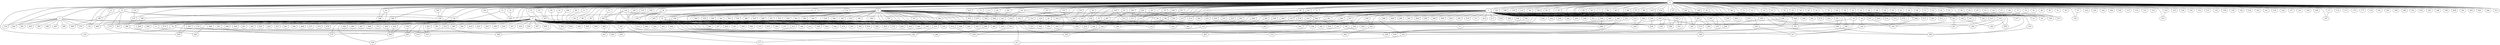 
graph graphname {
    0 -- 1
0 -- 2
0 -- 3
0 -- 4
0 -- 5
0 -- 6
0 -- 7
0 -- 8
0 -- 9
0 -- 10
0 -- 11
0 -- 12
0 -- 13
0 -- 14
0 -- 15
0 -- 16
0 -- 17
0 -- 18
0 -- 19
0 -- 20
0 -- 21
0 -- 22
0 -- 23
0 -- 24
0 -- 25
0 -- 26
0 -- 27
0 -- 28
0 -- 29
0 -- 30
0 -- 31
0 -- 32
0 -- 33
0 -- 34
0 -- 35
0 -- 36
0 -- 37
0 -- 38
0 -- 39
0 -- 40
0 -- 41
0 -- 42
0 -- 43
0 -- 44
0 -- 45
0 -- 46
0 -- 47
0 -- 48
0 -- 49
0 -- 50
0 -- 51
0 -- 52
0 -- 53
0 -- 54
0 -- 55
0 -- 56
0 -- 57
0 -- 58
0 -- 59
0 -- 60
0 -- 61
0 -- 62
0 -- 63
0 -- 64
0 -- 65
0 -- 66
0 -- 67
0 -- 68
0 -- 69
0 -- 70
0 -- 71
0 -- 72
0 -- 73
0 -- 74
0 -- 75
0 -- 76
0 -- 77
0 -- 78
0 -- 79
0 -- 80
0 -- 81
0 -- 82
0 -- 83
0 -- 84
0 -- 85
0 -- 86
0 -- 87
0 -- 88
0 -- 89
0 -- 90
0 -- 91
0 -- 92
0 -- 93
0 -- 94
0 -- 95
0 -- 96
0 -- 97
0 -- 98
0 -- 99
0 -- 100
0 -- 101
0 -- 102
0 -- 103
0 -- 104
0 -- 105
0 -- 106
0 -- 107
0 -- 108
0 -- 109
0 -- 110
0 -- 111
0 -- 112
0 -- 113
0 -- 114
0 -- 115
0 -- 116
0 -- 117
0 -- 118
0 -- 119
0 -- 120
0 -- 121
0 -- 122
0 -- 123
0 -- 124
0 -- 125
0 -- 126
0 -- 127
0 -- 128
0 -- 129
0 -- 130
0 -- 131
0 -- 132
0 -- 133
0 -- 134
0 -- 135
0 -- 136
0 -- 137
0 -- 138
0 -- 139
0 -- 140
0 -- 141
0 -- 142
0 -- 143
0 -- 144
0 -- 145
0 -- 146
0 -- 147
0 -- 148
0 -- 149
0 -- 150
0 -- 151
0 -- 152
0 -- 153
0 -- 154
0 -- 155
0 -- 156
0 -- 157
0 -- 158
0 -- 159
0 -- 160
0 -- 161
0 -- 162
0 -- 163
0 -- 164
0 -- 165
0 -- 166
0 -- 167
0 -- 168
0 -- 169
0 -- 170
0 -- 171
0 -- 172
0 -- 173
0 -- 174
0 -- 175
0 -- 176
0 -- 177
0 -- 178
0 -- 179
0 -- 180
0 -- 181
0 -- 182
0 -- 183
0 -- 184
0 -- 185
0 -- 186
0 -- 187
0 -- 188
0 -- 189
0 -- 190
0 -- 191
0 -- 192
0 -- 193
0 -- 194
0 -- 195
0 -- 196
0 -- 197
0 -- 198
0 -- 199
0 -- 200
0 -- 201
0 -- 202
0 -- 203
0 -- 204
0 -- 205
0 -- 206
0 -- 207
0 -- 208
0 -- 209
0 -- 210
0 -- 211
0 -- 212
0 -- 213
0 -- 214
0 -- 313
0 -- 494
1 -- 215
1 -- 216
1 -- 217
1 -- 218
1 -- 219
1 -- 220
1 -- 221
1 -- 222
1 -- 223
1 -- 224
1 -- 225
1 -- 226
1 -- 227
1 -- 228
1 -- 229
1 -- 230
1 -- 231
1 -- 232
1 -- 233
1 -- 234
1 -- 235
1 -- 236
1 -- 237
1 -- 238
1 -- 239
1 -- 240
1 -- 241
1 -- 242
1 -- 243
1 -- 244
1 -- 245
1 -- 246
1 -- 247
1 -- 248
1 -- 249
1 -- 250
1 -- 251
1 -- 252
1 -- 253
1 -- 254
1 -- 255
1 -- 256
1 -- 257
1 -- 258
1 -- 259
1 -- 260
1 -- 261
1 -- 262
1 -- 263
1 -- 264
1 -- 265
1 -- 266
1 -- 267
1 -- 268
1 -- 269
1 -- 270
1 -- 271
1 -- 272
1 -- 273
1 -- 274
1 -- 275
1 -- 276
1 -- 277
1 -- 278
1 -- 279
1 -- 280
1 -- 281
1 -- 282
1 -- 283
1 -- 284
1 -- 285
1 -- 286
1 -- 287
1 -- 288
1 -- 289
1 -- 290
1 -- 291
1 -- 292
1 -- 293
1 -- 294
1 -- 295
1 -- 296
1 -- 297
1 -- 298
1 -- 299
1 -- 300
1 -- 301
1 -- 302
1 -- 303
1 -- 304
1 -- 305
1 -- 306
1 -- 307
1 -- 308
1 -- 309
1 -- 310
1 -- 311
1 -- 312
1 -- 313
1 -- 314
1 -- 315
1 -- 316
1 -- 317
1 -- 318
1 -- 358
1 -- 213
2 -- 319
2 -- 320
2 -- 321
2 -- 322
2 -- 323
2 -- 324
2 -- 325
2 -- 326
2 -- 327
2 -- 328
2 -- 329
2 -- 330
2 -- 331
2 -- 332
2 -- 333
2 -- 334
2 -- 335
2 -- 336
2 -- 337
2 -- 338
2 -- 339
2 -- 340
2 -- 341
2 -- 342
2 -- 343
2 -- 344
2 -- 345
2 -- 346
2 -- 347
2 -- 348
2 -- 349
2 -- 350
2 -- 351
2 -- 352
2 -- 353
2 -- 354
2 -- 355
2 -- 356
2 -- 357
2 -- 358
2 -- 359
2 -- 360
2 -- 361
2 -- 362
2 -- 363
2 -- 364
2 -- 365
2 -- 366
2 -- 367
2 -- 368
2 -- 369
2 -- 370
2 -- 371
2 -- 372
3 -- 373
3 -- 374
3 -- 375
3 -- 376
3 -- 377
3 -- 378
3 -- 379
3 -- 380
3 -- 381
3 -- 382
3 -- 383
3 -- 384
3 -- 385
3 -- 386
3 -- 387
3 -- 388
3 -- 389
3 -- 390
3 -- 391
3 -- 392
3 -- 393
3 -- 394
3 -- 395
3 -- 396
3 -- 397
3 -- 398
3 -- 399
3 -- 400
3 -- 401
3 -- 402
3 -- 403
3 -- 404
3 -- 405
3 -- 406
3 -- 407
3 -- 408
3 -- 409
3 -- 410
3 -- 411
3 -- 412
3 -- 413
3 -- 414
3 -- 415
3 -- 416
3 -- 417
3 -- 418
3 -- 419
3 -- 420
3 -- 421
3 -- 422
3 -- 423
3 -- 424
3 -- 425
3 -- 426
3 -- 427
3 -- 428
3 -- 429
3 -- 430
3 -- 431
3 -- 432
3 -- 433
3 -- 434
3 -- 435
3 -- 436
3 -- 437
3 -- 438
3 -- 439
3 -- 440
3 -- 441
3 -- 442
3 -- 443
3 -- 444
3 -- 445
3 -- 446
3 -- 447
3 -- 448
3 -- 449
3 -- 450
3 -- 451
3 -- 452
3 -- 453
3 -- 454
3 -- 455
3 -- 456
3 -- 457
3 -- 458
3 -- 459
3 -- 460
3 -- 461
3 -- 462
3 -- 463
3 -- 464
3 -- 465
3 -- 466
3 -- 467
3 -- 468
3 -- 469
3 -- 470
3 -- 471
3 -- 472
3 -- 473
3 -- 474
3 -- 475
3 -- 476
3 -- 477
3 -- 478
3 -- 479
3 -- 480
3 -- 481
3 -- 482
3 -- 483
3 -- 484
3 -- 485
3 -- 486
3 -- 487
3 -- 488
4 -- 489
4 -- 490
4 -- 491
4 -- 492
4 -- 493
4 -- 494
4 -- 495
4 -- 496
4 -- 497
4 -- 498
4 -- 499
4 -- 134
4 -- 379
5 -- 476
6 -- 419
7 -- 270
8 -- 450
10 -- 351
10 -- 417
11 -- 302
11 -- 239
13 -- 407
13 -- 148
13 -- 56
13 -- 373
13 -- 158
14 -- 117
16 -- 93
17 -- 357
21 -- 490
22 -- 94
22 -- 79
24 -- 149
24 -- 187
25 -- 254
26 -- 364
27 -- 189
28 -- 479
30 -- 207
31 -- 239
34 -- 440
34 -- 345
34 -- 393
34 -- 185
35 -- 152
37 -- 277
42 -- 388
42 -- 180
43 -- 397
44 -- 329
44 -- 429
44 -- 327
46 -- 260
46 -- 137
47 -- 65
49 -- 274
50 -- 74
50 -- 240
50 -- 266
50 -- 330
52 -- 126
56 -- 76
57 -- 162
57 -- 276
58 -- 167
62 -- 236
63 -- 219
63 -- 105
63 -- 99
65 -- 208
66 -- 460
69 -- 189
70 -- 413
71 -- 318
72 -- 110
73 -- 426
73 -- 360
74 -- 136
75 -- 165
76 -- 298
76 -- 124
80 -- 272
82 -- 110
83 -- 253
85 -- 380
86 -- 470
87 -- 399
87 -- 391
88 -- 427
89 -- 327
92 -- 237
94 -- 492
96 -- 308
97 -- 155
98 -- 307
99 -- 453
99 -- 319
99 -- 271
100 -- 158
101 -- 250
105 -- 182
107 -- 319
109 -- 484
109 -- 473
110 -- 458
111 -- 359
112 -- 391
113 -- 221
113 -- 331
113 -- 282
114 -- 306
116 -- 231
118 -- 358
120 -- 287
120 -- 215
120 -- 428
123 -- 141
126 -- 369
126 -- 323
127 -- 344
127 -- 315
128 -- 147
131 -- 210
136 -- 417
143 -- 152
143 -- 247
144 -- 474
144 -- 165
144 -- 477
144 -- 283
146 -- 458
147 -- 297
148 -- 489
148 -- 176
149 -- 324
150 -- 241
150 -- 275
152 -- 209
152 -- 230
153 -- 403
158 -- 216
159 -- 260
160 -- 458
160 -- 317
163 -- 316
165 -- 194
165 -- 385
165 -- 212
166 -- 403
169 -- 447
170 -- 246
170 -- 438
171 -- 197
174 -- 353
174 -- 286
179 -- 433
186 -- 402
188 -- 409
188 -- 466
195 -- 252
198 -- 246
202 -- 317
202 -- 255
202 -- 340
204 -- 348
207 -- 285
208 -- 252
208 -- 260
210 -- 386
214 -- 355
215 -- 289
216 -- 302
218 -- 486
218 -- 436
219 -- 336
219 -- 340
220 -- 303
222 -- 499
223 -- 267
223 -- 269
224 -- 417
227 -- 486
231 -- 297
233 -- 413
234 -- 273
234 -- 322
234 -- 256
235 -- 301
235 -- 286
237 -- 344
244 -- 454
245 -- 276
246 -- 454
249 -- 392
249 -- 298
250 -- 264
252 -- 411
257 -- 262
257 -- 445
258 -- 459
261 -- 481
262 -- 374
263 -- 316
264 -- 438
266 -- 342
266 -- 492
268 -- 434
273 -- 348
278 -- 324
281 -- 360
285 -- 398
287 -- 349
287 -- 396
288 -- 391
293 -- 440
294 -- 399
296 -- 333
302 -- 377
303 -- 463
306 -- 351
308 -- 344
309 -- 342
312 -- 459
316 -- 433
318 -- 492
321 -- 393
322 -- 483
324 -- 356
325 -- 429
326 -- 490
326 -- 335
327 -- 328
331 -- 414
331 -- 425
332 -- 375
332 -- 411
337 -- 399
339 -- 475
341 -- 395
350 -- 447
361 -- 476
363 -- 410
370 -- 474
376 -- 406
383 -- 409
386 -- 465
387 -- 420
406 -- 418
413 -- 464
414 -- 429
415 -- 419
415 -- 480
421 -- 433
424 -- 484
441 -- 475
462 -- 467
469 -- 484

}

